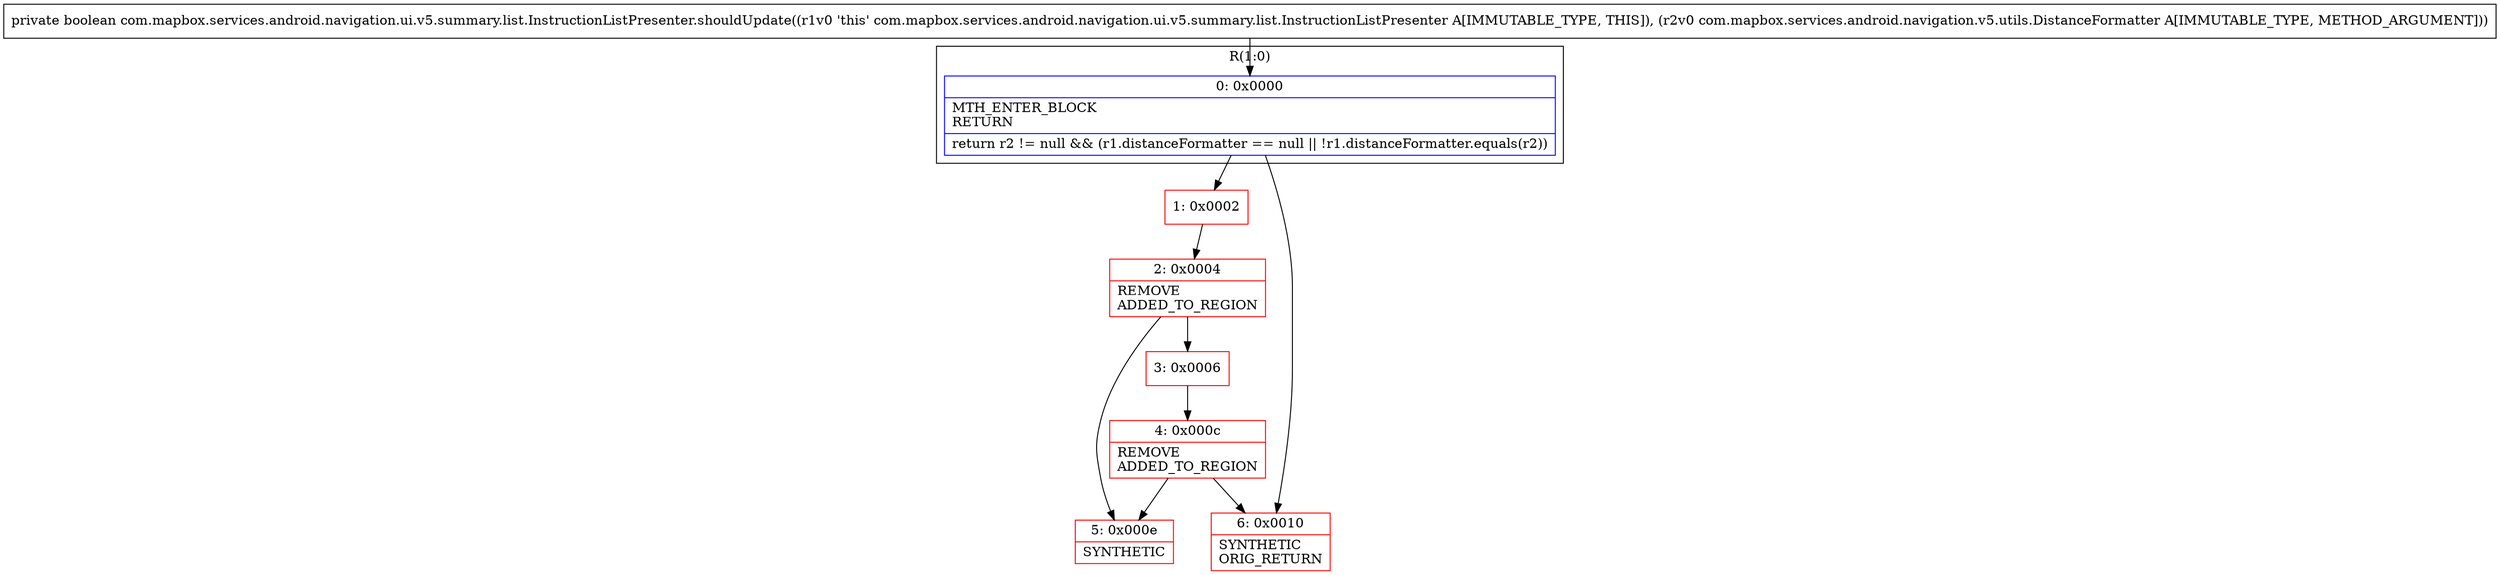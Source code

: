 digraph "CFG forcom.mapbox.services.android.navigation.ui.v5.summary.list.InstructionListPresenter.shouldUpdate(Lcom\/mapbox\/services\/android\/navigation\/v5\/utils\/DistanceFormatter;)Z" {
subgraph cluster_Region_1708416184 {
label = "R(1:0)";
node [shape=record,color=blue];
Node_0 [shape=record,label="{0\:\ 0x0000|MTH_ENTER_BLOCK\lRETURN\l|return r2 != null && (r1.distanceFormatter == null \|\| !r1.distanceFormatter.equals(r2))\l}"];
}
Node_1 [shape=record,color=red,label="{1\:\ 0x0002}"];
Node_2 [shape=record,color=red,label="{2\:\ 0x0004|REMOVE\lADDED_TO_REGION\l}"];
Node_3 [shape=record,color=red,label="{3\:\ 0x0006}"];
Node_4 [shape=record,color=red,label="{4\:\ 0x000c|REMOVE\lADDED_TO_REGION\l}"];
Node_5 [shape=record,color=red,label="{5\:\ 0x000e|SYNTHETIC\l}"];
Node_6 [shape=record,color=red,label="{6\:\ 0x0010|SYNTHETIC\lORIG_RETURN\l}"];
MethodNode[shape=record,label="{private boolean com.mapbox.services.android.navigation.ui.v5.summary.list.InstructionListPresenter.shouldUpdate((r1v0 'this' com.mapbox.services.android.navigation.ui.v5.summary.list.InstructionListPresenter A[IMMUTABLE_TYPE, THIS]), (r2v0 com.mapbox.services.android.navigation.v5.utils.DistanceFormatter A[IMMUTABLE_TYPE, METHOD_ARGUMENT])) }"];
MethodNode -> Node_0;
Node_0 -> Node_1;
Node_0 -> Node_6;
Node_1 -> Node_2;
Node_2 -> Node_3;
Node_2 -> Node_5;
Node_3 -> Node_4;
Node_4 -> Node_5;
Node_4 -> Node_6;
}

